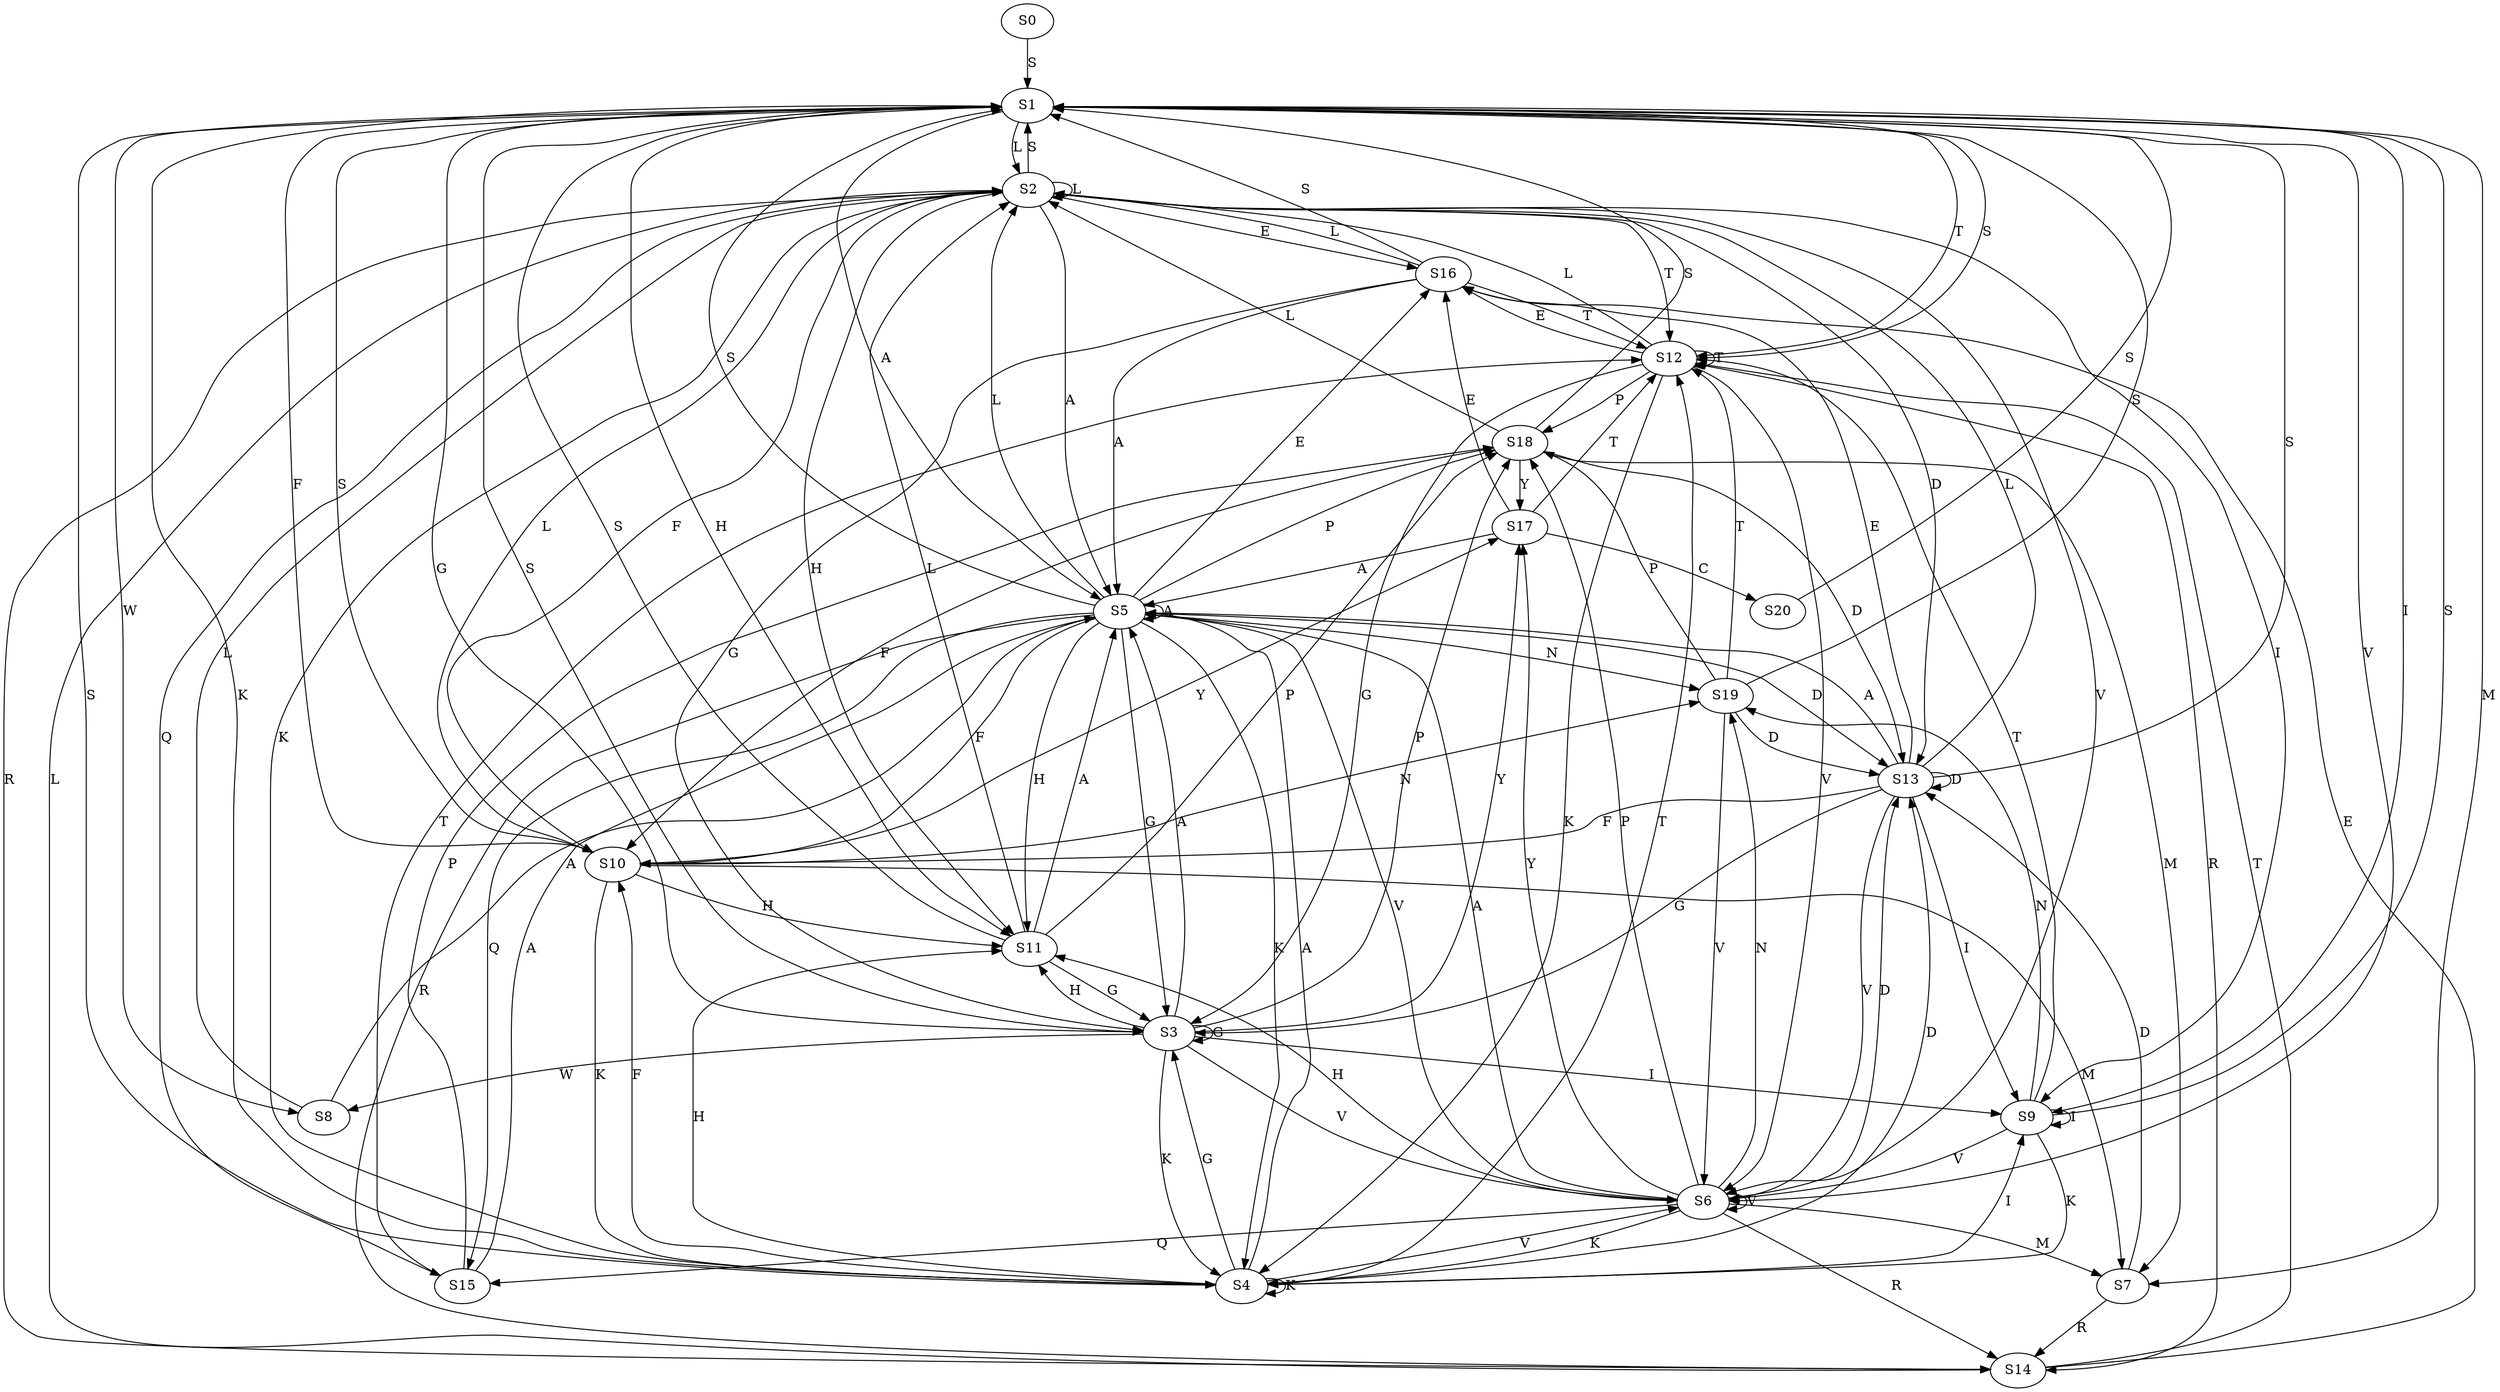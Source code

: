 strict digraph  {
	S0 -> S1 [ label = S ];
	S1 -> S2 [ label = L ];
	S1 -> S3 [ label = G ];
	S1 -> S4 [ label = K ];
	S1 -> S5 [ label = A ];
	S1 -> S6 [ label = V ];
	S1 -> S7 [ label = M ];
	S1 -> S8 [ label = W ];
	S1 -> S9 [ label = I ];
	S1 -> S10 [ label = F ];
	S1 -> S11 [ label = H ];
	S1 -> S12 [ label = T ];
	S2 -> S6 [ label = V ];
	S2 -> S5 [ label = A ];
	S2 -> S10 [ label = F ];
	S2 -> S13 [ label = D ];
	S2 -> S4 [ label = K ];
	S2 -> S2 [ label = L ];
	S2 -> S11 [ label = H ];
	S2 -> S1 [ label = S ];
	S2 -> S9 [ label = I ];
	S2 -> S12 [ label = T ];
	S2 -> S14 [ label = R ];
	S2 -> S15 [ label = Q ];
	S2 -> S16 [ label = E ];
	S3 -> S8 [ label = W ];
	S3 -> S6 [ label = V ];
	S3 -> S5 [ label = A ];
	S3 -> S17 [ label = Y ];
	S3 -> S11 [ label = H ];
	S3 -> S4 [ label = K ];
	S3 -> S1 [ label = S ];
	S3 -> S9 [ label = I ];
	S3 -> S3 [ label = G ];
	S3 -> S18 [ label = P ];
	S4 -> S13 [ label = D ];
	S4 -> S6 [ label = V ];
	S4 -> S3 [ label = G ];
	S4 -> S12 [ label = T ];
	S4 -> S4 [ label = K ];
	S4 -> S11 [ label = H ];
	S4 -> S10 [ label = F ];
	S4 -> S9 [ label = I ];
	S4 -> S1 [ label = S ];
	S4 -> S5 [ label = A ];
	S5 -> S18 [ label = P ];
	S5 -> S4 [ label = K ];
	S5 -> S5 [ label = A ];
	S5 -> S3 [ label = G ];
	S5 -> S11 [ label = H ];
	S5 -> S16 [ label = E ];
	S5 -> S1 [ label = S ];
	S5 -> S6 [ label = V ];
	S5 -> S13 [ label = D ];
	S5 -> S19 [ label = N ];
	S5 -> S10 [ label = F ];
	S5 -> S2 [ label = L ];
	S5 -> S15 [ label = Q ];
	S5 -> S14 [ label = R ];
	S6 -> S7 [ label = M ];
	S6 -> S19 [ label = N ];
	S6 -> S4 [ label = K ];
	S6 -> S15 [ label = Q ];
	S6 -> S5 [ label = A ];
	S6 -> S11 [ label = H ];
	S6 -> S14 [ label = R ];
	S6 -> S18 [ label = P ];
	S6 -> S13 [ label = D ];
	S6 -> S6 [ label = V ];
	S6 -> S17 [ label = Y ];
	S7 -> S14 [ label = R ];
	S7 -> S13 [ label = D ];
	S8 -> S5 [ label = A ];
	S8 -> S2 [ label = L ];
	S9 -> S19 [ label = N ];
	S9 -> S4 [ label = K ];
	S9 -> S12 [ label = T ];
	S9 -> S9 [ label = I ];
	S9 -> S6 [ label = V ];
	S9 -> S1 [ label = S ];
	S10 -> S7 [ label = M ];
	S10 -> S1 [ label = S ];
	S10 -> S17 [ label = Y ];
	S10 -> S11 [ label = H ];
	S10 -> S19 [ label = N ];
	S10 -> S2 [ label = L ];
	S10 -> S4 [ label = K ];
	S11 -> S5 [ label = A ];
	S11 -> S18 [ label = P ];
	S11 -> S1 [ label = S ];
	S11 -> S3 [ label = G ];
	S11 -> S2 [ label = L ];
	S12 -> S4 [ label = K ];
	S12 -> S18 [ label = P ];
	S12 -> S12 [ label = T ];
	S12 -> S2 [ label = L ];
	S12 -> S14 [ label = R ];
	S12 -> S1 [ label = S ];
	S12 -> S3 [ label = G ];
	S12 -> S16 [ label = E ];
	S12 -> S6 [ label = V ];
	S13 -> S5 [ label = A ];
	S13 -> S10 [ label = F ];
	S13 -> S6 [ label = V ];
	S13 -> S13 [ label = D ];
	S13 -> S1 [ label = S ];
	S13 -> S16 [ label = E ];
	S13 -> S2 [ label = L ];
	S13 -> S3 [ label = G ];
	S13 -> S9 [ label = I ];
	S14 -> S16 [ label = E ];
	S14 -> S2 [ label = L ];
	S14 -> S12 [ label = T ];
	S15 -> S5 [ label = A ];
	S15 -> S12 [ label = T ];
	S15 -> S18 [ label = P ];
	S16 -> S3 [ label = G ];
	S16 -> S5 [ label = A ];
	S16 -> S2 [ label = L ];
	S16 -> S12 [ label = T ];
	S16 -> S1 [ label = S ];
	S17 -> S16 [ label = E ];
	S17 -> S12 [ label = T ];
	S17 -> S20 [ label = C ];
	S17 -> S5 [ label = A ];
	S18 -> S1 [ label = S ];
	S18 -> S10 [ label = F ];
	S18 -> S7 [ label = M ];
	S18 -> S13 [ label = D ];
	S18 -> S2 [ label = L ];
	S18 -> S17 [ label = Y ];
	S19 -> S12 [ label = T ];
	S19 -> S18 [ label = P ];
	S19 -> S6 [ label = V ];
	S19 -> S1 [ label = S ];
	S19 -> S13 [ label = D ];
	S20 -> S1 [ label = S ];
}
